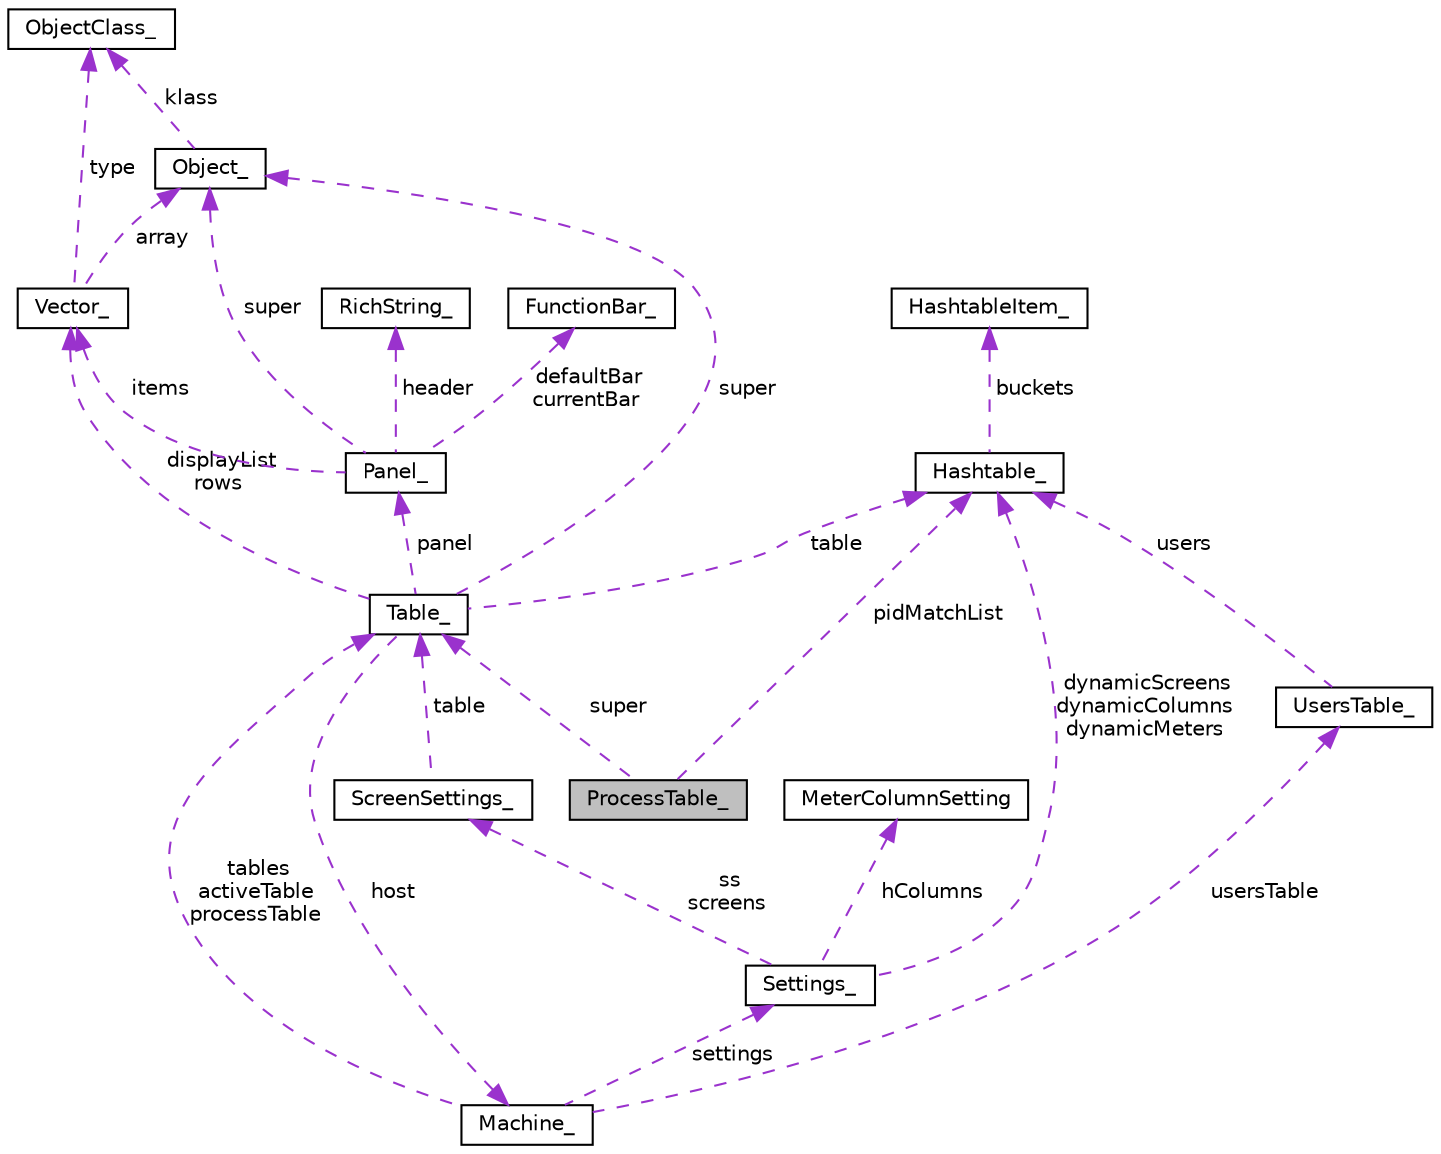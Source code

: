 digraph "ProcessTable_"
{
  edge [fontname="Helvetica",fontsize="10",labelfontname="Helvetica",labelfontsize="10"];
  node [fontname="Helvetica",fontsize="10",shape=record];
  Node1 [label="ProcessTable_",height=0.2,width=0.4,color="black", fillcolor="grey75", style="filled", fontcolor="black"];
  Node2 -> Node1 [dir="back",color="darkorchid3",fontsize="10",style="dashed",label=" super" ,fontname="Helvetica"];
  Node2 [label="Table_",height=0.2,width=0.4,color="black", fillcolor="white", style="filled",URL="$structTable__.html"];
  Node3 -> Node2 [dir="back",color="darkorchid3",fontsize="10",style="dashed",label=" displayList\nrows" ,fontname="Helvetica"];
  Node3 [label="Vector_",height=0.2,width=0.4,color="black", fillcolor="white", style="filled",URL="$structVector__.html"];
  Node4 -> Node3 [dir="back",color="darkorchid3",fontsize="10",style="dashed",label=" type" ,fontname="Helvetica"];
  Node4 [label="ObjectClass_",height=0.2,width=0.4,color="black", fillcolor="white", style="filled",URL="$structObjectClass__.html"];
  Node5 -> Node3 [dir="back",color="darkorchid3",fontsize="10",style="dashed",label=" array" ,fontname="Helvetica"];
  Node5 [label="Object_",height=0.2,width=0.4,color="black", fillcolor="white", style="filled",URL="$structObject__.html"];
  Node4 -> Node5 [dir="back",color="darkorchid3",fontsize="10",style="dashed",label=" klass" ,fontname="Helvetica"];
  Node6 -> Node2 [dir="back",color="darkorchid3",fontsize="10",style="dashed",label=" host" ,fontname="Helvetica"];
  Node6 [label="Machine_",height=0.2,width=0.4,color="black", fillcolor="white", style="filled",URL="$structMachine__.html"];
  Node2 -> Node6 [dir="back",color="darkorchid3",fontsize="10",style="dashed",label=" tables\nactiveTable\nprocessTable" ,fontname="Helvetica"];
  Node7 -> Node6 [dir="back",color="darkorchid3",fontsize="10",style="dashed",label=" settings" ,fontname="Helvetica"];
  Node7 [label="Settings_",height=0.2,width=0.4,color="black", fillcolor="white", style="filled",URL="$structSettings__.html"];
  Node8 -> Node7 [dir="back",color="darkorchid3",fontsize="10",style="dashed",label=" ss\nscreens" ,fontname="Helvetica"];
  Node8 [label="ScreenSettings_",height=0.2,width=0.4,color="black", fillcolor="white", style="filled",URL="$structScreenSettings__.html"];
  Node2 -> Node8 [dir="back",color="darkorchid3",fontsize="10",style="dashed",label=" table" ,fontname="Helvetica"];
  Node9 -> Node7 [dir="back",color="darkorchid3",fontsize="10",style="dashed",label=" dynamicScreens\ndynamicColumns\ndynamicMeters" ,fontname="Helvetica"];
  Node9 [label="Hashtable_",height=0.2,width=0.4,color="black", fillcolor="white", style="filled",URL="$structHashtable__.html"];
  Node10 -> Node9 [dir="back",color="darkorchid3",fontsize="10",style="dashed",label=" buckets" ,fontname="Helvetica"];
  Node10 [label="HashtableItem_",height=0.2,width=0.4,color="black", fillcolor="white", style="filled",URL="$structHashtableItem__.html"];
  Node11 -> Node7 [dir="back",color="darkorchid3",fontsize="10",style="dashed",label=" hColumns" ,fontname="Helvetica"];
  Node11 [label="MeterColumnSetting",height=0.2,width=0.4,color="black", fillcolor="white", style="filled",URL="$structMeterColumnSetting.html"];
  Node12 -> Node6 [dir="back",color="darkorchid3",fontsize="10",style="dashed",label=" usersTable" ,fontname="Helvetica"];
  Node12 [label="UsersTable_",height=0.2,width=0.4,color="black", fillcolor="white", style="filled",URL="$structUsersTable__.html"];
  Node9 -> Node12 [dir="back",color="darkorchid3",fontsize="10",style="dashed",label=" users" ,fontname="Helvetica"];
  Node9 -> Node2 [dir="back",color="darkorchid3",fontsize="10",style="dashed",label=" table" ,fontname="Helvetica"];
  Node13 -> Node2 [dir="back",color="darkorchid3",fontsize="10",style="dashed",label=" panel" ,fontname="Helvetica"];
  Node13 [label="Panel_",height=0.2,width=0.4,color="black", fillcolor="white", style="filled",URL="$structPanel__.html"];
  Node3 -> Node13 [dir="back",color="darkorchid3",fontsize="10",style="dashed",label=" items" ,fontname="Helvetica"];
  Node14 -> Node13 [dir="back",color="darkorchid3",fontsize="10",style="dashed",label=" header" ,fontname="Helvetica"];
  Node14 [label="RichString_",height=0.2,width=0.4,color="black", fillcolor="white", style="filled",URL="$structRichString__.html"];
  Node15 -> Node13 [dir="back",color="darkorchid3",fontsize="10",style="dashed",label=" defaultBar\ncurrentBar" ,fontname="Helvetica"];
  Node15 [label="FunctionBar_",height=0.2,width=0.4,color="black", fillcolor="white", style="filled",URL="$structFunctionBar__.html"];
  Node5 -> Node13 [dir="back",color="darkorchid3",fontsize="10",style="dashed",label=" super" ,fontname="Helvetica"];
  Node5 -> Node2 [dir="back",color="darkorchid3",fontsize="10",style="dashed",label=" super" ,fontname="Helvetica"];
  Node9 -> Node1 [dir="back",color="darkorchid3",fontsize="10",style="dashed",label=" pidMatchList" ,fontname="Helvetica"];
}

